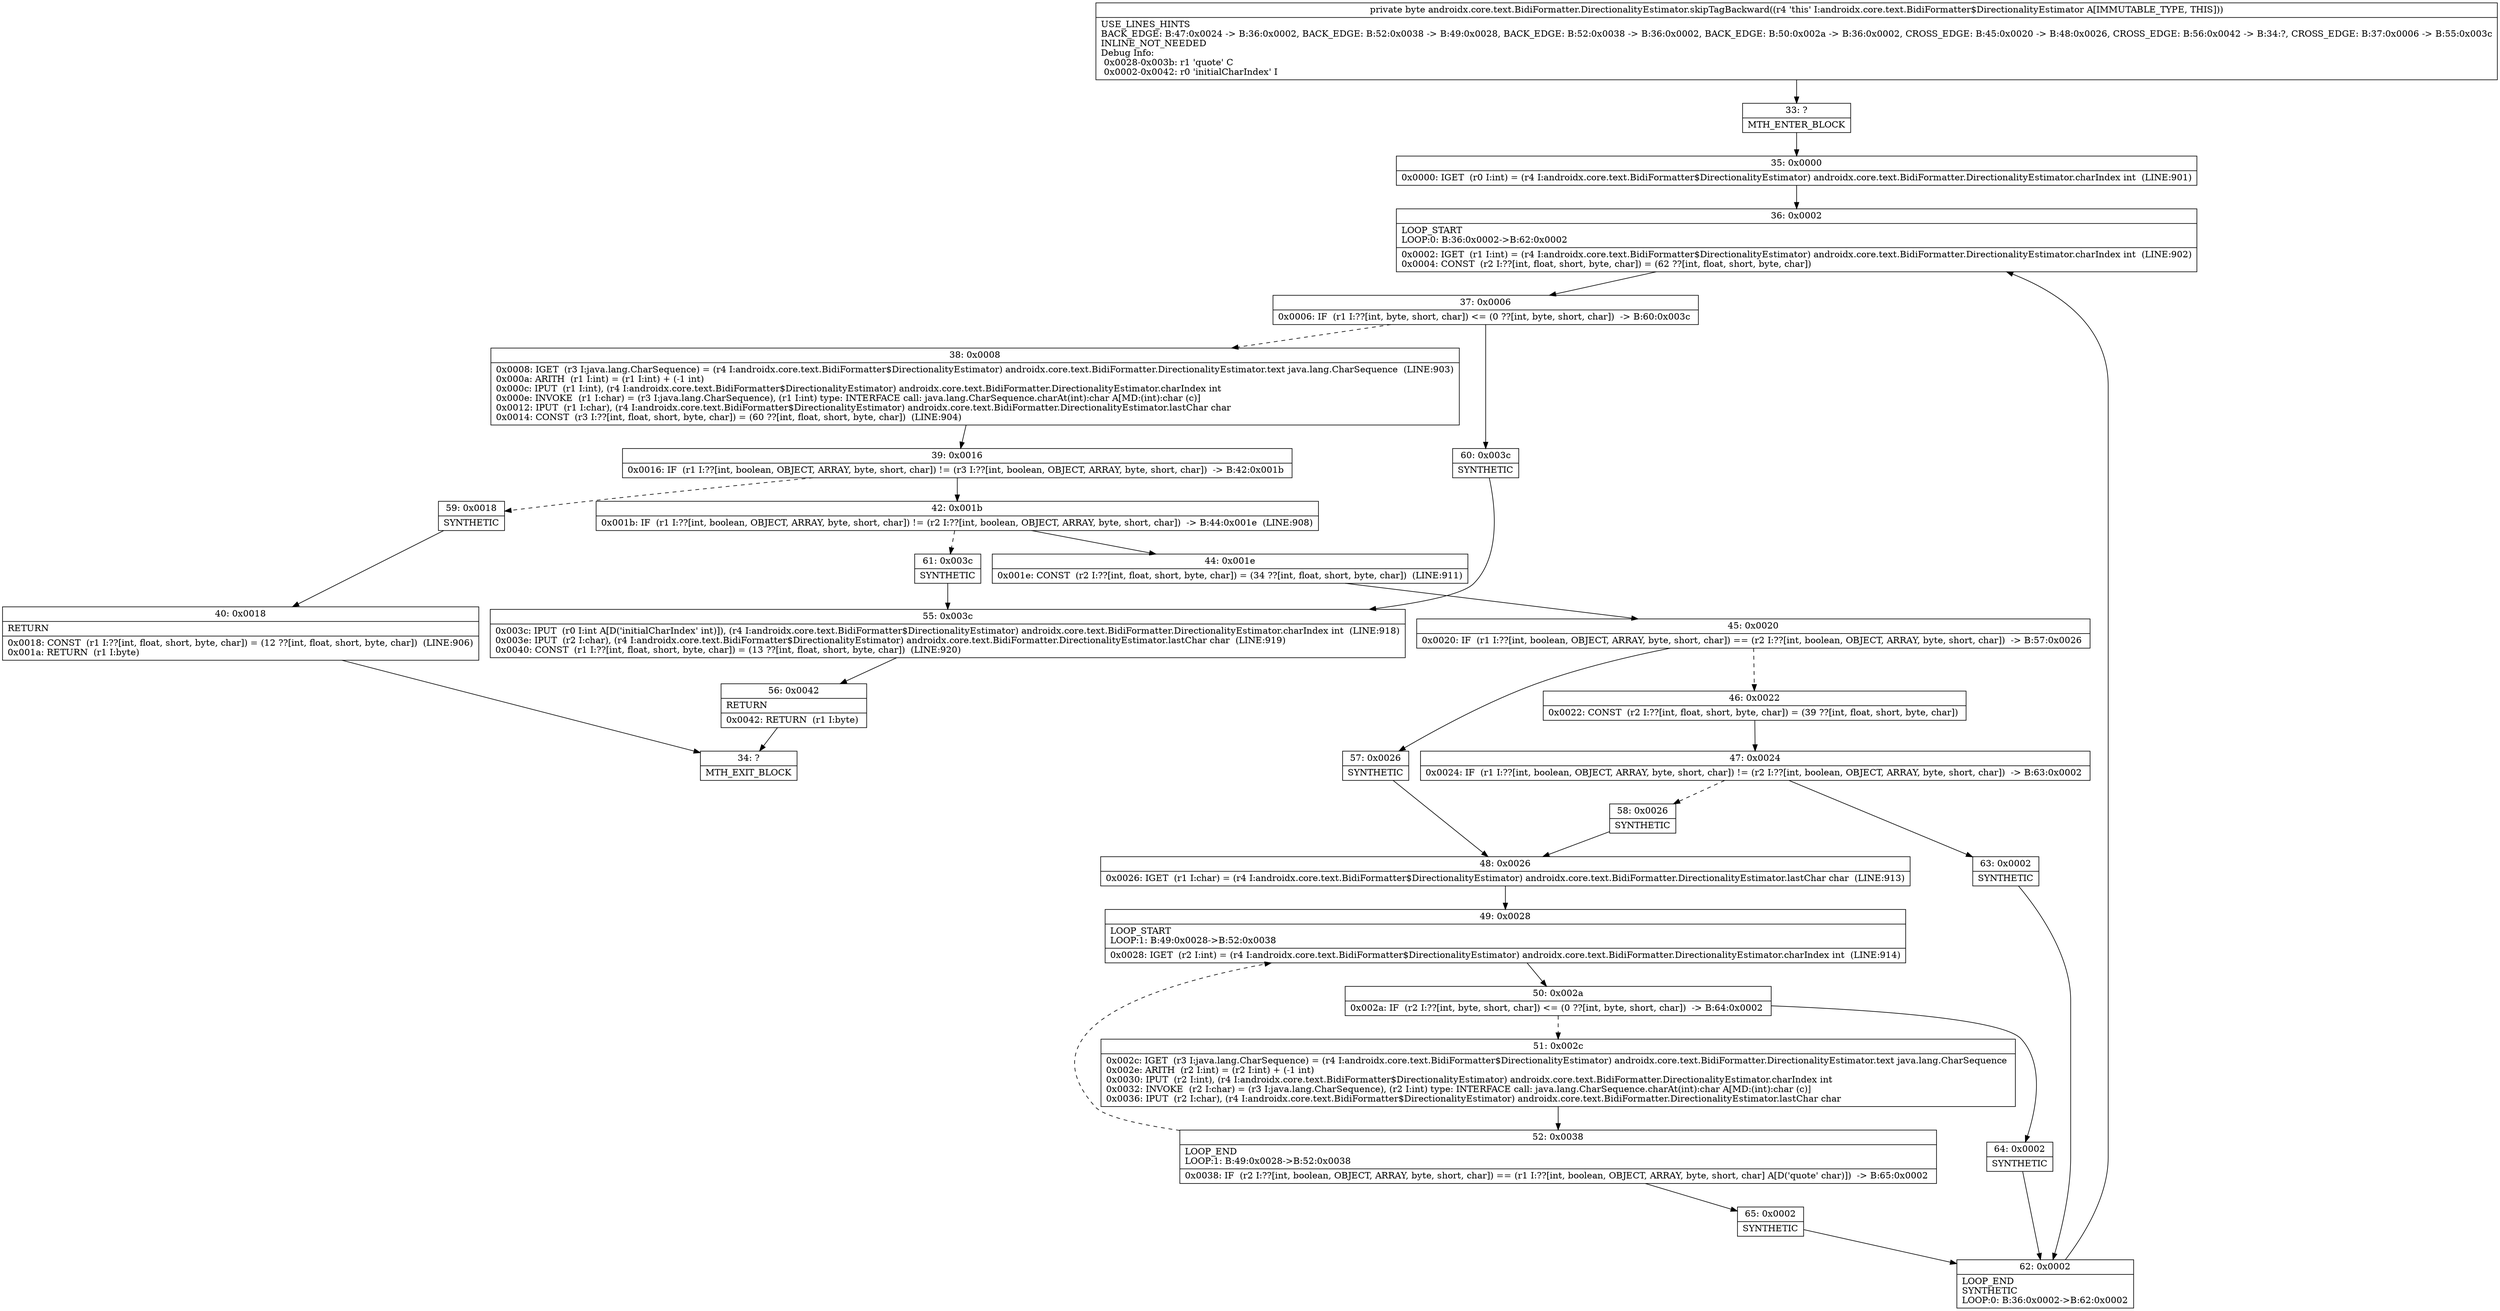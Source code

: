 digraph "CFG forandroidx.core.text.BidiFormatter.DirectionalityEstimator.skipTagBackward()B" {
Node_33 [shape=record,label="{33\:\ ?|MTH_ENTER_BLOCK\l}"];
Node_35 [shape=record,label="{35\:\ 0x0000|0x0000: IGET  (r0 I:int) = (r4 I:androidx.core.text.BidiFormatter$DirectionalityEstimator) androidx.core.text.BidiFormatter.DirectionalityEstimator.charIndex int  (LINE:901)\l}"];
Node_36 [shape=record,label="{36\:\ 0x0002|LOOP_START\lLOOP:0: B:36:0x0002\-\>B:62:0x0002\l|0x0002: IGET  (r1 I:int) = (r4 I:androidx.core.text.BidiFormatter$DirectionalityEstimator) androidx.core.text.BidiFormatter.DirectionalityEstimator.charIndex int  (LINE:902)\l0x0004: CONST  (r2 I:??[int, float, short, byte, char]) = (62 ??[int, float, short, byte, char]) \l}"];
Node_37 [shape=record,label="{37\:\ 0x0006|0x0006: IF  (r1 I:??[int, byte, short, char]) \<= (0 ??[int, byte, short, char])  \-\> B:60:0x003c \l}"];
Node_38 [shape=record,label="{38\:\ 0x0008|0x0008: IGET  (r3 I:java.lang.CharSequence) = (r4 I:androidx.core.text.BidiFormatter$DirectionalityEstimator) androidx.core.text.BidiFormatter.DirectionalityEstimator.text java.lang.CharSequence  (LINE:903)\l0x000a: ARITH  (r1 I:int) = (r1 I:int) + (\-1 int) \l0x000c: IPUT  (r1 I:int), (r4 I:androidx.core.text.BidiFormatter$DirectionalityEstimator) androidx.core.text.BidiFormatter.DirectionalityEstimator.charIndex int \l0x000e: INVOKE  (r1 I:char) = (r3 I:java.lang.CharSequence), (r1 I:int) type: INTERFACE call: java.lang.CharSequence.charAt(int):char A[MD:(int):char (c)]\l0x0012: IPUT  (r1 I:char), (r4 I:androidx.core.text.BidiFormatter$DirectionalityEstimator) androidx.core.text.BidiFormatter.DirectionalityEstimator.lastChar char \l0x0014: CONST  (r3 I:??[int, float, short, byte, char]) = (60 ??[int, float, short, byte, char])  (LINE:904)\l}"];
Node_39 [shape=record,label="{39\:\ 0x0016|0x0016: IF  (r1 I:??[int, boolean, OBJECT, ARRAY, byte, short, char]) != (r3 I:??[int, boolean, OBJECT, ARRAY, byte, short, char])  \-\> B:42:0x001b \l}"];
Node_42 [shape=record,label="{42\:\ 0x001b|0x001b: IF  (r1 I:??[int, boolean, OBJECT, ARRAY, byte, short, char]) != (r2 I:??[int, boolean, OBJECT, ARRAY, byte, short, char])  \-\> B:44:0x001e  (LINE:908)\l}"];
Node_44 [shape=record,label="{44\:\ 0x001e|0x001e: CONST  (r2 I:??[int, float, short, byte, char]) = (34 ??[int, float, short, byte, char])  (LINE:911)\l}"];
Node_45 [shape=record,label="{45\:\ 0x0020|0x0020: IF  (r1 I:??[int, boolean, OBJECT, ARRAY, byte, short, char]) == (r2 I:??[int, boolean, OBJECT, ARRAY, byte, short, char])  \-\> B:57:0x0026 \l}"];
Node_46 [shape=record,label="{46\:\ 0x0022|0x0022: CONST  (r2 I:??[int, float, short, byte, char]) = (39 ??[int, float, short, byte, char]) \l}"];
Node_47 [shape=record,label="{47\:\ 0x0024|0x0024: IF  (r1 I:??[int, boolean, OBJECT, ARRAY, byte, short, char]) != (r2 I:??[int, boolean, OBJECT, ARRAY, byte, short, char])  \-\> B:63:0x0002 \l}"];
Node_58 [shape=record,label="{58\:\ 0x0026|SYNTHETIC\l}"];
Node_48 [shape=record,label="{48\:\ 0x0026|0x0026: IGET  (r1 I:char) = (r4 I:androidx.core.text.BidiFormatter$DirectionalityEstimator) androidx.core.text.BidiFormatter.DirectionalityEstimator.lastChar char  (LINE:913)\l}"];
Node_49 [shape=record,label="{49\:\ 0x0028|LOOP_START\lLOOP:1: B:49:0x0028\-\>B:52:0x0038\l|0x0028: IGET  (r2 I:int) = (r4 I:androidx.core.text.BidiFormatter$DirectionalityEstimator) androidx.core.text.BidiFormatter.DirectionalityEstimator.charIndex int  (LINE:914)\l}"];
Node_50 [shape=record,label="{50\:\ 0x002a|0x002a: IF  (r2 I:??[int, byte, short, char]) \<= (0 ??[int, byte, short, char])  \-\> B:64:0x0002 \l}"];
Node_51 [shape=record,label="{51\:\ 0x002c|0x002c: IGET  (r3 I:java.lang.CharSequence) = (r4 I:androidx.core.text.BidiFormatter$DirectionalityEstimator) androidx.core.text.BidiFormatter.DirectionalityEstimator.text java.lang.CharSequence \l0x002e: ARITH  (r2 I:int) = (r2 I:int) + (\-1 int) \l0x0030: IPUT  (r2 I:int), (r4 I:androidx.core.text.BidiFormatter$DirectionalityEstimator) androidx.core.text.BidiFormatter.DirectionalityEstimator.charIndex int \l0x0032: INVOKE  (r2 I:char) = (r3 I:java.lang.CharSequence), (r2 I:int) type: INTERFACE call: java.lang.CharSequence.charAt(int):char A[MD:(int):char (c)]\l0x0036: IPUT  (r2 I:char), (r4 I:androidx.core.text.BidiFormatter$DirectionalityEstimator) androidx.core.text.BidiFormatter.DirectionalityEstimator.lastChar char \l}"];
Node_52 [shape=record,label="{52\:\ 0x0038|LOOP_END\lLOOP:1: B:49:0x0028\-\>B:52:0x0038\l|0x0038: IF  (r2 I:??[int, boolean, OBJECT, ARRAY, byte, short, char]) == (r1 I:??[int, boolean, OBJECT, ARRAY, byte, short, char] A[D('quote' char)])  \-\> B:65:0x0002 \l}"];
Node_65 [shape=record,label="{65\:\ 0x0002|SYNTHETIC\l}"];
Node_62 [shape=record,label="{62\:\ 0x0002|LOOP_END\lSYNTHETIC\lLOOP:0: B:36:0x0002\-\>B:62:0x0002\l}"];
Node_64 [shape=record,label="{64\:\ 0x0002|SYNTHETIC\l}"];
Node_63 [shape=record,label="{63\:\ 0x0002|SYNTHETIC\l}"];
Node_57 [shape=record,label="{57\:\ 0x0026|SYNTHETIC\l}"];
Node_61 [shape=record,label="{61\:\ 0x003c|SYNTHETIC\l}"];
Node_55 [shape=record,label="{55\:\ 0x003c|0x003c: IPUT  (r0 I:int A[D('initialCharIndex' int)]), (r4 I:androidx.core.text.BidiFormatter$DirectionalityEstimator) androidx.core.text.BidiFormatter.DirectionalityEstimator.charIndex int  (LINE:918)\l0x003e: IPUT  (r2 I:char), (r4 I:androidx.core.text.BidiFormatter$DirectionalityEstimator) androidx.core.text.BidiFormatter.DirectionalityEstimator.lastChar char  (LINE:919)\l0x0040: CONST  (r1 I:??[int, float, short, byte, char]) = (13 ??[int, float, short, byte, char])  (LINE:920)\l}"];
Node_56 [shape=record,label="{56\:\ 0x0042|RETURN\l|0x0042: RETURN  (r1 I:byte) \l}"];
Node_34 [shape=record,label="{34\:\ ?|MTH_EXIT_BLOCK\l}"];
Node_59 [shape=record,label="{59\:\ 0x0018|SYNTHETIC\l}"];
Node_40 [shape=record,label="{40\:\ 0x0018|RETURN\l|0x0018: CONST  (r1 I:??[int, float, short, byte, char]) = (12 ??[int, float, short, byte, char])  (LINE:906)\l0x001a: RETURN  (r1 I:byte) \l}"];
Node_60 [shape=record,label="{60\:\ 0x003c|SYNTHETIC\l}"];
MethodNode[shape=record,label="{private byte androidx.core.text.BidiFormatter.DirectionalityEstimator.skipTagBackward((r4 'this' I:androidx.core.text.BidiFormatter$DirectionalityEstimator A[IMMUTABLE_TYPE, THIS]))  | USE_LINES_HINTS\lBACK_EDGE: B:47:0x0024 \-\> B:36:0x0002, BACK_EDGE: B:52:0x0038 \-\> B:49:0x0028, BACK_EDGE: B:52:0x0038 \-\> B:36:0x0002, BACK_EDGE: B:50:0x002a \-\> B:36:0x0002, CROSS_EDGE: B:45:0x0020 \-\> B:48:0x0026, CROSS_EDGE: B:56:0x0042 \-\> B:34:?, CROSS_EDGE: B:37:0x0006 \-\> B:55:0x003c\lINLINE_NOT_NEEDED\lDebug Info:\l  0x0028\-0x003b: r1 'quote' C\l  0x0002\-0x0042: r0 'initialCharIndex' I\l}"];
MethodNode -> Node_33;Node_33 -> Node_35;
Node_35 -> Node_36;
Node_36 -> Node_37;
Node_37 -> Node_38[style=dashed];
Node_37 -> Node_60;
Node_38 -> Node_39;
Node_39 -> Node_42;
Node_39 -> Node_59[style=dashed];
Node_42 -> Node_44;
Node_42 -> Node_61[style=dashed];
Node_44 -> Node_45;
Node_45 -> Node_46[style=dashed];
Node_45 -> Node_57;
Node_46 -> Node_47;
Node_47 -> Node_58[style=dashed];
Node_47 -> Node_63;
Node_58 -> Node_48;
Node_48 -> Node_49;
Node_49 -> Node_50;
Node_50 -> Node_51[style=dashed];
Node_50 -> Node_64;
Node_51 -> Node_52;
Node_52 -> Node_49[style=dashed];
Node_52 -> Node_65;
Node_65 -> Node_62;
Node_62 -> Node_36;
Node_64 -> Node_62;
Node_63 -> Node_62;
Node_57 -> Node_48;
Node_61 -> Node_55;
Node_55 -> Node_56;
Node_56 -> Node_34;
Node_59 -> Node_40;
Node_40 -> Node_34;
Node_60 -> Node_55;
}

